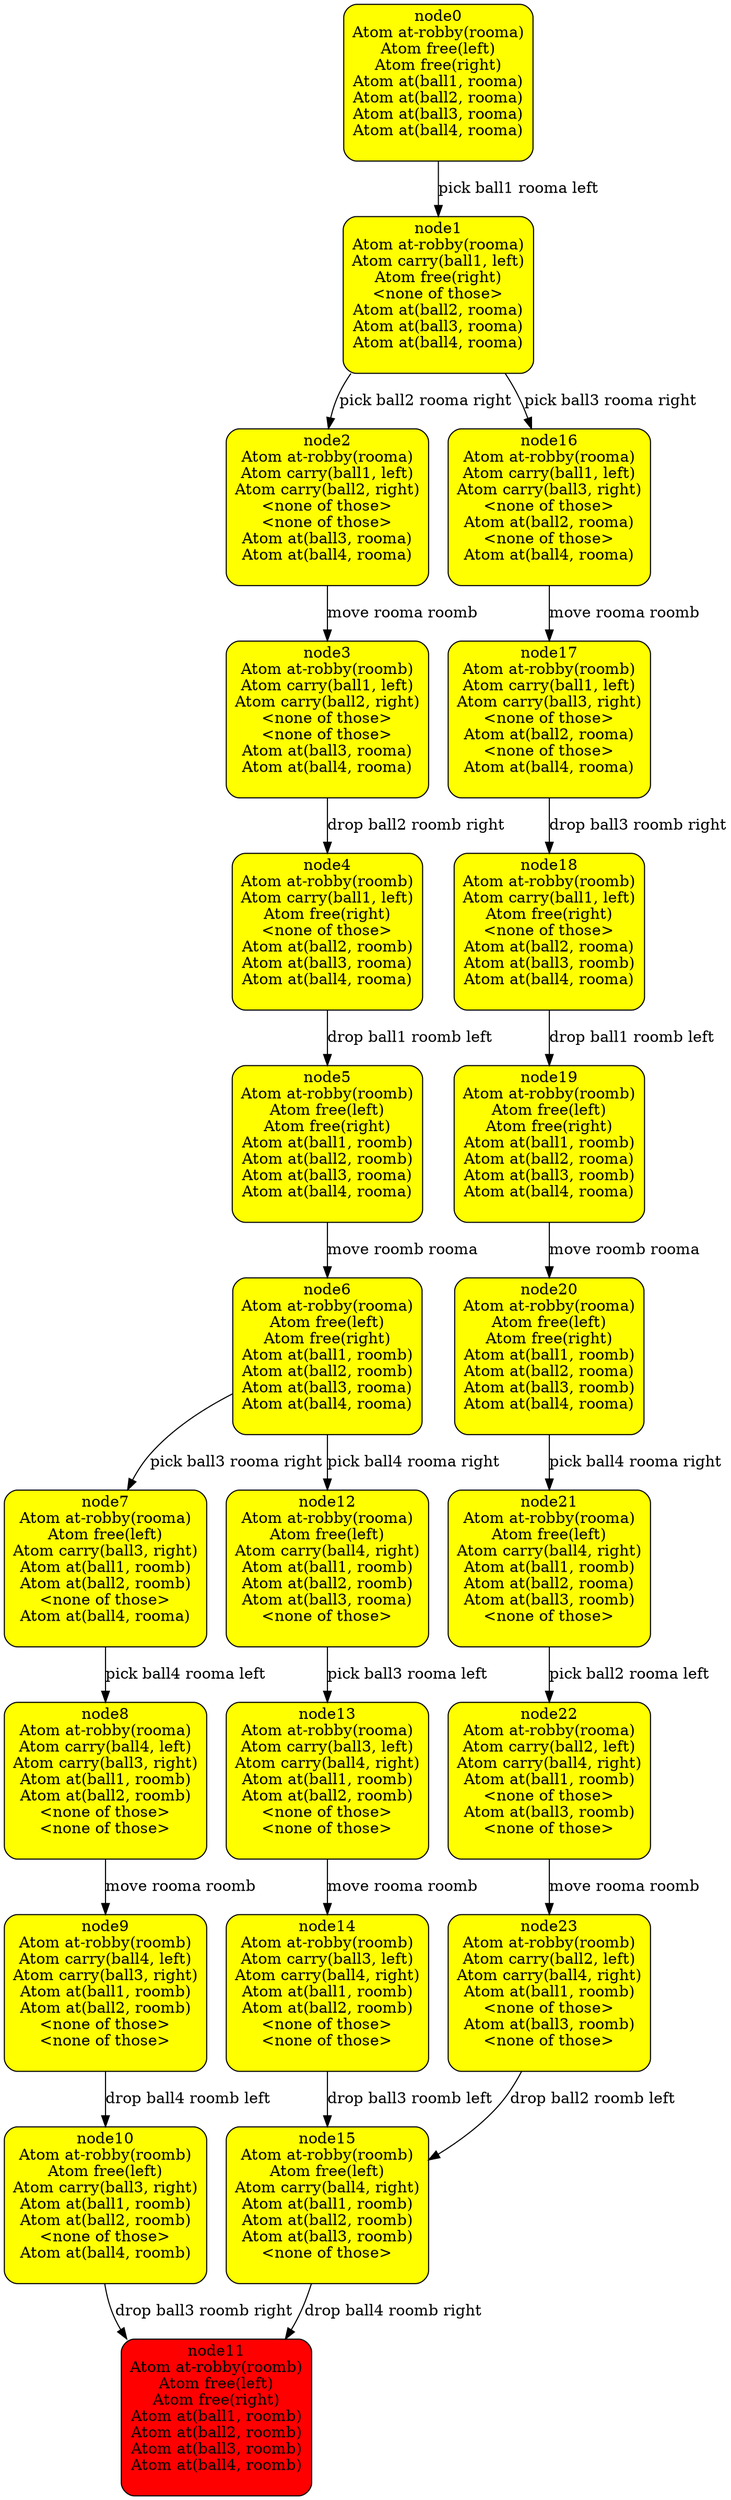 digraph {
node12 [ peripheries="1", shape="rectangle", style="rounded, filled", fillcolor="yellow", label="node12\nAtom at-robby(rooma)
Atom free(left)
Atom carry(ball4, right)
Atom at(ball1, roomb)
Atom at(ball2, roomb)
Atom at(ball3, rooma)
<none of those>
\n" ]
node22 [ peripheries="1", shape="rectangle", style="rounded, filled", fillcolor="yellow", label="node22\nAtom at-robby(rooma)
Atom carry(ball2, left)
Atom carry(ball4, right)
Atom at(ball1, roomb)
<none of those>
Atom at(ball3, roomb)
<none of those>
\n" ]
node14 [ peripheries="1", shape="rectangle", style="rounded, filled", fillcolor="yellow", label="node14\nAtom at-robby(roomb)
Atom carry(ball3, left)
Atom carry(ball4, right)
Atom at(ball1, roomb)
Atom at(ball2, roomb)
<none of those>
<none of those>
\n" ]
node21 [ peripheries="1", shape="rectangle", style="rounded, filled", fillcolor="yellow", label="node21\nAtom at-robby(rooma)
Atom free(left)
Atom carry(ball4, right)
Atom at(ball1, roomb)
Atom at(ball2, rooma)
Atom at(ball3, roomb)
<none of those>
\n" ]
node17 [ peripheries="1", shape="rectangle", style="rounded, filled", fillcolor="yellow", label="node17\nAtom at-robby(roomb)
Atom carry(ball1, left)
Atom carry(ball3, right)
<none of those>
Atom at(ball2, rooma)
<none of those>
Atom at(ball4, rooma)
\n" ]
node6 [ peripheries="1", shape="rectangle", style="rounded, filled", fillcolor="yellow", label="node6\nAtom at-robby(rooma)
Atom free(left)
Atom free(right)
Atom at(ball1, roomb)
Atom at(ball2, roomb)
Atom at(ball3, rooma)
Atom at(ball4, rooma)
\n" ]
node11 [ peripheries="1", shape="rectangle", style="rounded, filled", fillcolor="red", label="node11\nAtom at-robby(roomb)
Atom free(left)
Atom free(right)
Atom at(ball1, roomb)
Atom at(ball2, roomb)
Atom at(ball3, roomb)
Atom at(ball4, roomb)
\n" ]
node19 [ peripheries="1", shape="rectangle", style="rounded, filled", fillcolor="yellow", label="node19\nAtom at-robby(roomb)
Atom free(left)
Atom free(right)
Atom at(ball1, roomb)
Atom at(ball2, rooma)
Atom at(ball3, roomb)
Atom at(ball4, rooma)
\n" ]
node15 [ peripheries="1", shape="rectangle", style="rounded, filled", fillcolor="yellow", label="node15\nAtom at-robby(roomb)
Atom free(left)
Atom carry(ball4, right)
Atom at(ball1, roomb)
Atom at(ball2, roomb)
Atom at(ball3, roomb)
<none of those>
\n" ]
node13 [ peripheries="1", shape="rectangle", style="rounded, filled", fillcolor="yellow", label="node13\nAtom at-robby(rooma)
Atom carry(ball3, left)
Atom carry(ball4, right)
Atom at(ball1, roomb)
Atom at(ball2, roomb)
<none of those>
<none of those>
\n" ]
node9 [ peripheries="1", shape="rectangle", style="rounded, filled", fillcolor="yellow", label="node9\nAtom at-robby(roomb)
Atom carry(ball4, left)
Atom carry(ball3, right)
Atom at(ball1, roomb)
Atom at(ball2, roomb)
<none of those>
<none of those>
\n" ]
node10 [ peripheries="1", shape="rectangle", style="rounded, filled", fillcolor="yellow", label="node10\nAtom at-robby(roomb)
Atom free(left)
Atom carry(ball3, right)
Atom at(ball1, roomb)
Atom at(ball2, roomb)
<none of those>
Atom at(ball4, roomb)
\n" ]
node5 [ peripheries="1", shape="rectangle", style="rounded, filled", fillcolor="yellow", label="node5\nAtom at-robby(roomb)
Atom free(left)
Atom free(right)
Atom at(ball1, roomb)
Atom at(ball2, roomb)
Atom at(ball3, rooma)
Atom at(ball4, rooma)
\n" ]
node3 [ peripheries="1", shape="rectangle", style="rounded, filled", fillcolor="yellow", label="node3\nAtom at-robby(roomb)
Atom carry(ball1, left)
Atom carry(ball2, right)
<none of those>
<none of those>
Atom at(ball3, rooma)
Atom at(ball4, rooma)
\n" ]
node4 [ peripheries="1", shape="rectangle", style="rounded, filled", fillcolor="yellow", label="node4\nAtom at-robby(roomb)
Atom carry(ball1, left)
Atom free(right)
<none of those>
Atom at(ball2, roomb)
Atom at(ball3, rooma)
Atom at(ball4, rooma)
\n" ]
node18 [ peripheries="1", shape="rectangle", style="rounded, filled", fillcolor="yellow", label="node18\nAtom at-robby(roomb)
Atom carry(ball1, left)
Atom free(right)
<none of those>
Atom at(ball2, rooma)
Atom at(ball3, roomb)
Atom at(ball4, rooma)
\n" ]
node2 [ peripheries="1", shape="rectangle", style="rounded, filled", fillcolor="yellow", label="node2\nAtom at-robby(rooma)
Atom carry(ball1, left)
Atom carry(ball2, right)
<none of those>
<none of those>
Atom at(ball3, rooma)
Atom at(ball4, rooma)
\n" ]
node8 [ peripheries="1", shape="rectangle", style="rounded, filled", fillcolor="yellow", label="node8\nAtom at-robby(rooma)
Atom carry(ball4, left)
Atom carry(ball3, right)
Atom at(ball1, roomb)
Atom at(ball2, roomb)
<none of those>
<none of those>
\n" ]
node20 [ peripheries="1", shape="rectangle", style="rounded, filled", fillcolor="yellow", label="node20\nAtom at-robby(rooma)
Atom free(left)
Atom free(right)
Atom at(ball1, roomb)
Atom at(ball2, rooma)
Atom at(ball3, roomb)
Atom at(ball4, rooma)
\n" ]
node23 [ peripheries="1", shape="rectangle", style="rounded, filled", fillcolor="yellow", label="node23\nAtom at-robby(roomb)
Atom carry(ball2, left)
Atom carry(ball4, right)
Atom at(ball1, roomb)
<none of those>
Atom at(ball3, roomb)
<none of those>
\n" ]
node1 [ peripheries="1", shape="rectangle", style="rounded, filled", fillcolor="yellow", label="node1\nAtom at-robby(rooma)
Atom carry(ball1, left)
Atom free(right)
<none of those>
Atom at(ball2, rooma)
Atom at(ball3, rooma)
Atom at(ball4, rooma)
\n" ]
node7 [ peripheries="1", shape="rectangle", style="rounded, filled", fillcolor="yellow", label="node7\nAtom at-robby(rooma)
Atom free(left)
Atom carry(ball3, right)
Atom at(ball1, roomb)
Atom at(ball2, roomb)
<none of those>
Atom at(ball4, rooma)
\n" ]
node16 [ peripheries="1", shape="rectangle", style="rounded, filled", fillcolor="yellow", label="node16\nAtom at-robby(rooma)
Atom carry(ball1, left)
Atom carry(ball3, right)
<none of those>
Atom at(ball2, rooma)
<none of those>
Atom at(ball4, rooma)
\n" ]
node0 [ peripheries="1", shape="rectangle", style="rounded, filled", fillcolor="yellow", label="node0\nAtom at-robby(rooma)
Atom free(left)
Atom free(right)
Atom at(ball1, rooma)
Atom at(ball2, rooma)
Atom at(ball3, rooma)
Atom at(ball4, rooma)
\n" ]
node12  ->  node13 [ label="pick ball3 rooma left" ]
node22  ->  node23 [ label="move rooma roomb" ]
node14  ->  node15 [ label="drop ball3 roomb left" ]
node21  ->  node22 [ label="pick ball2 rooma left" ]
node17  ->  node18 [ label="drop ball3 roomb right" ]
node6  ->  node12 [ label="pick ball4 rooma right" ]
node6  ->  node7 [ label="pick ball3 rooma right" ]
node19  ->  node20 [ label="move roomb rooma" ]
node15  ->  node11 [ label="drop ball4 roomb right" ]
node13  ->  node14 [ label="move rooma roomb" ]
node9  ->  node10 [ label="drop ball4 roomb left" ]
node10  ->  node11 [ label="drop ball3 roomb right" ]
node5  ->  node6 [ label="move roomb rooma" ]
node3  ->  node4 [ label="drop ball2 roomb right" ]
node4  ->  node5 [ label="drop ball1 roomb left" ]
node18  ->  node19 [ label="drop ball1 roomb left" ]
node2  ->  node3 [ label="move rooma roomb" ]
node8  ->  node9 [ label="move rooma roomb" ]
node20  ->  node21 [ label="pick ball4 rooma right" ]
node23  ->  node15 [ label="drop ball2 roomb left" ]
node1  ->  node16 [ label="pick ball3 rooma right" ]
node1  ->  node2 [ label="pick ball2 rooma right" ]
node7  ->  node8 [ label="pick ball4 rooma left" ]
node16  ->  node17 [ label="move rooma roomb" ]
node0  ->  node1 [ label="pick ball1 rooma left" ]
}

